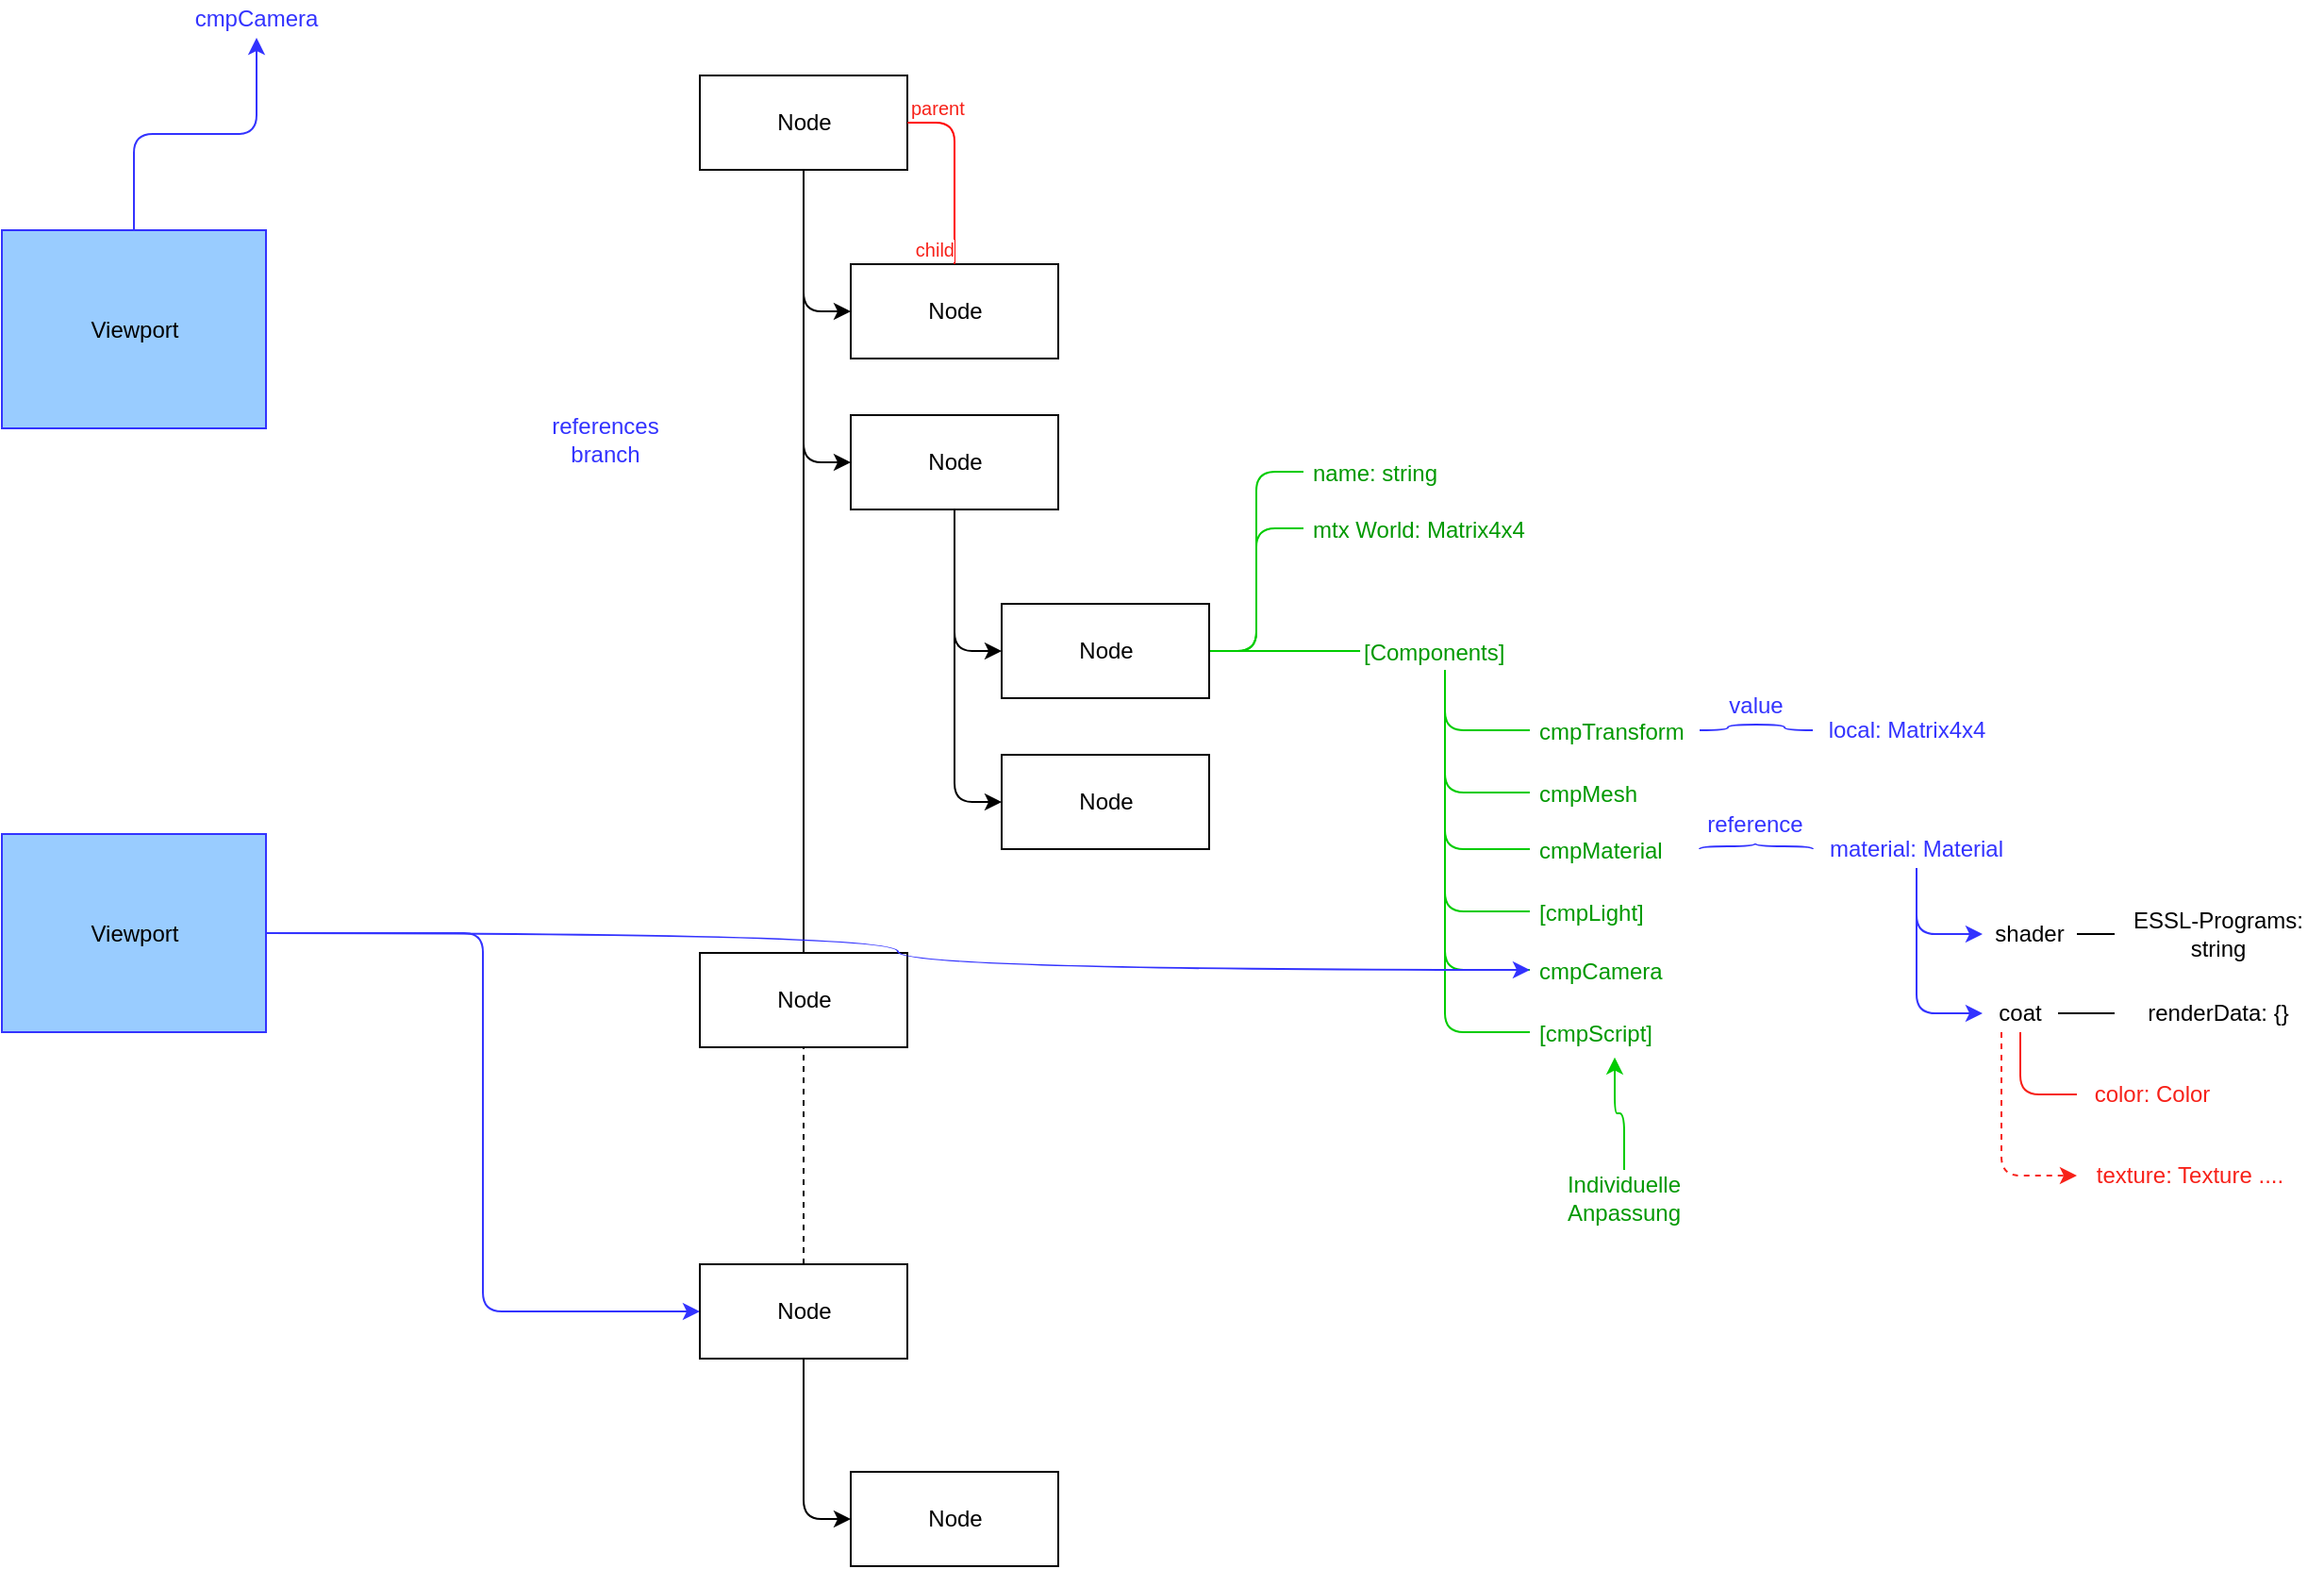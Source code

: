 <mxfile version="10.9.4" type="device"><diagram name="Page-1" id="c4acf3e9-155e-7222-9cf6-157b1a14988f"><mxGraphModel dx="1803" dy="1031" grid="1" gridSize="10" guides="1" tooltips="1" connect="1" arrows="1" fold="1" page="1" pageScale="1" pageWidth="1654" pageHeight="1169" background="#ffffff" math="0" shadow="0"><root><mxCell id="0"/><mxCell id="1" parent="0"/><mxCell id="3Yjip2YTxecypTKi5aht-1" style="rounded=1;orthogonalLoop=1;jettySize=auto;html=1;entryX=0;entryY=0.5;entryDx=0;entryDy=0;elbow=vertical;edgeStyle=orthogonalEdgeStyle;" edge="1" parent="1" source="kQUn7WHjOdwsSNoZR_dP-2" target="kQUn7WHjOdwsSNoZR_dP-3"><mxGeometry relative="1" as="geometry"/></mxCell><mxCell id="3Yjip2YTxecypTKi5aht-10" style="edgeStyle=orthogonalEdgeStyle;rounded=1;orthogonalLoop=1;jettySize=auto;html=1;entryX=0;entryY=0.5;entryDx=0;entryDy=0;strokeColor=#000000;" edge="1" parent="1" source="kQUn7WHjOdwsSNoZR_dP-2" target="kQUn7WHjOdwsSNoZR_dP-4"><mxGeometry relative="1" as="geometry"/></mxCell><mxCell id="kQUn7WHjOdwsSNoZR_dP-2" value="&lt;div&gt;Node&lt;/div&gt;" style="html=1;" parent="1" vertex="1"><mxGeometry x="570" y="330" width="110" height="50" as="geometry"/></mxCell><mxCell id="kQUn7WHjOdwsSNoZR_dP-3" value="&lt;div&gt;Node&lt;/div&gt;" style="html=1;" parent="1" vertex="1"><mxGeometry x="650" y="430" width="110" height="50" as="geometry"/></mxCell><mxCell id="3Yjip2YTxecypTKi5aht-6" style="edgeStyle=orthogonalEdgeStyle;rounded=1;orthogonalLoop=1;jettySize=auto;html=1;entryX=0;entryY=0.5;entryDx=0;entryDy=0;" edge="1" parent="1" source="kQUn7WHjOdwsSNoZR_dP-4" target="kQUn7WHjOdwsSNoZR_dP-5"><mxGeometry relative="1" as="geometry"/></mxCell><mxCell id="3Yjip2YTxecypTKi5aht-7" style="edgeStyle=orthogonalEdgeStyle;rounded=1;orthogonalLoop=1;jettySize=auto;html=1;entryX=0;entryY=0.5;entryDx=0;entryDy=0;" edge="1" parent="1" source="kQUn7WHjOdwsSNoZR_dP-4" target="kQUn7WHjOdwsSNoZR_dP-6"><mxGeometry relative="1" as="geometry"/></mxCell><mxCell id="kQUn7WHjOdwsSNoZR_dP-4" value="&lt;div&gt;Node&lt;/div&gt;" style="html=1;" parent="1" vertex="1"><mxGeometry x="650" y="510" width="110" height="50" as="geometry"/></mxCell><mxCell id="3Yjip2YTxecypTKi5aht-11" style="edgeStyle=orthogonalEdgeStyle;rounded=1;orthogonalLoop=1;jettySize=auto;html=1;entryX=0;entryY=0.5;entryDx=0;entryDy=0;strokeColor=#00CC00;endArrow=none;endFill=0;" edge="1" parent="1"><mxGeometry relative="1" as="geometry"><mxPoint x="840" y="635.023" as="sourcePoint"/><mxPoint x="920.023" y="635.023" as="targetPoint"/><Array as="points"><mxPoint x="880" y="635"/><mxPoint x="880" y="635"/></Array></mxGeometry></mxCell><mxCell id="3Yjip2YTxecypTKi5aht-28" style="rounded=1;orthogonalLoop=1;jettySize=auto;html=1;endArrow=none;endFill=0;strokeColor=#00CC00;entryX=0;entryY=0.5;entryDx=0;entryDy=0;edgeStyle=elbowEdgeStyle;" edge="1" parent="1" target="kQUn7WHjOdwsSNoZR_dP-31"><mxGeometry relative="1" as="geometry"><mxPoint x="840" y="635" as="sourcePoint"/><mxPoint x="890" y="570" as="targetPoint"/></mxGeometry></mxCell><mxCell id="3Yjip2YTxecypTKi5aht-29" style="rounded=1;orthogonalLoop=1;jettySize=auto;html=1;entryX=0;entryY=0.5;entryDx=0;entryDy=0;endArrow=none;endFill=0;strokeColor=#00CC00;exitX=1;exitY=0.5;exitDx=0;exitDy=0;edgeStyle=elbowEdgeStyle;" edge="1" parent="1" source="kQUn7WHjOdwsSNoZR_dP-5" target="kQUn7WHjOdwsSNoZR_dP-28"><mxGeometry relative="1" as="geometry"/></mxCell><mxCell id="kQUn7WHjOdwsSNoZR_dP-5" value="&lt;div&gt;Node&lt;/div&gt;" style="html=1;" parent="1" vertex="1"><mxGeometry x="730" y="610" width="110" height="50" as="geometry"/></mxCell><mxCell id="kQUn7WHjOdwsSNoZR_dP-6" value="&lt;div&gt;Node&lt;/div&gt;" style="html=1;" parent="1" vertex="1"><mxGeometry x="730" y="690" width="110" height="50" as="geometry"/></mxCell><mxCell id="kQUn7WHjOdwsSNoZR_dP-7" value="&lt;div&gt;Node&lt;/div&gt;" style="html=1;" parent="1" vertex="1"><mxGeometry x="570" y="795" width="110" height="50" as="geometry"/></mxCell><mxCell id="kQUn7WHjOdwsSNoZR_dP-10" value="" style="endArrow=none;html=1;" parent="1" source="kQUn7WHjOdwsSNoZR_dP-7" target="kQUn7WHjOdwsSNoZR_dP-2" edge="1"><mxGeometry width="50" height="50" relative="1" as="geometry"><mxPoint x="570" y="930" as="sourcePoint"/><mxPoint x="625" y="610" as="targetPoint"/></mxGeometry></mxCell><mxCell id="kQUn7WHjOdwsSNoZR_dP-19" value="" style="endArrow=none;html=1;entryX=0.5;entryY=0;entryDx=0;entryDy=0;exitX=1;exitY=0.5;exitDx=0;exitDy=0;fillColor=#e1d5e7;strokeColor=#FF0000;fontColor=#F72119;edgeStyle=orthogonalEdgeStyle;" parent="1" source="kQUn7WHjOdwsSNoZR_dP-2" target="kQUn7WHjOdwsSNoZR_dP-3" edge="1"><mxGeometry relative="1" as="geometry"><mxPoint x="690" y="350" as="sourcePoint"/><mxPoint x="820" y="430" as="targetPoint"/></mxGeometry></mxCell><mxCell id="kQUn7WHjOdwsSNoZR_dP-20" value="parent" style="resizable=0;html=1;align=left;verticalAlign=bottom;labelBackgroundColor=#ffffff;fontSize=10;fontColor=#F72119;" parent="kQUn7WHjOdwsSNoZR_dP-19" connectable="0" vertex="1"><mxGeometry x="-1" relative="1" as="geometry"/></mxCell><mxCell id="kQUn7WHjOdwsSNoZR_dP-21" value="child" style="resizable=0;html=1;align=right;verticalAlign=bottom;labelBackgroundColor=#ffffff;fontSize=10;fontColor=#F72119;" parent="kQUn7WHjOdwsSNoZR_dP-19" connectable="0" vertex="1"><mxGeometry x="1" relative="1" as="geometry"/></mxCell><mxCell id="kQUn7WHjOdwsSNoZR_dP-28" value="name: string" style="text;align=left;fontStyle=0;verticalAlign=middle;spacingLeft=3;spacingRight=3;strokeColor=none;rotatable=0;points=[[0,0.5],[1,0.5]];portConstraint=eastwest;fontSize=12;fontColor=#009900;" parent="1" vertex="1"><mxGeometry x="890" y="527" width="80" height="26" as="geometry"/></mxCell><mxCell id="kQUn7WHjOdwsSNoZR_dP-31" value="mtx World: Matrix4x4" style="text;align=left;fontStyle=0;verticalAlign=middle;spacingLeft=3;spacingRight=3;strokeColor=none;rotatable=0;points=[[0,0.5],[1,0.5]];portConstraint=eastwest;fontSize=12;fontColor=#009900;" parent="1" vertex="1"><mxGeometry x="890" y="557" width="130" height="26" as="geometry"/></mxCell><mxCell id="3Yjip2YTxecypTKi5aht-16" style="edgeStyle=orthogonalEdgeStyle;rounded=1;orthogonalLoop=1;jettySize=auto;html=1;entryX=0;entryY=0.5;entryDx=0;entryDy=0;strokeColor=#00CC00;endArrow=none;endFill=0;" edge="1" parent="1" source="kQUn7WHjOdwsSNoZR_dP-32" target="kQUn7WHjOdwsSNoZR_dP-34"><mxGeometry relative="1" as="geometry"/></mxCell><mxCell id="3Yjip2YTxecypTKi5aht-17" style="edgeStyle=orthogonalEdgeStyle;rounded=1;orthogonalLoop=1;jettySize=auto;html=1;entryX=0;entryY=0.5;entryDx=0;entryDy=0;strokeColor=#00CC00;endArrow=none;endFill=0;" edge="1" parent="1" source="kQUn7WHjOdwsSNoZR_dP-32" target="kQUn7WHjOdwsSNoZR_dP-35"><mxGeometry relative="1" as="geometry"/></mxCell><mxCell id="3Yjip2YTxecypTKi5aht-18" style="edgeStyle=orthogonalEdgeStyle;rounded=1;orthogonalLoop=1;jettySize=auto;html=1;entryX=0;entryY=0.5;entryDx=0;entryDy=0;strokeColor=#00CC00;endArrow=none;endFill=0;" edge="1" parent="1" source="kQUn7WHjOdwsSNoZR_dP-32" target="kQUn7WHjOdwsSNoZR_dP-36"><mxGeometry relative="1" as="geometry"/></mxCell><mxCell id="3Yjip2YTxecypTKi5aht-19" style="edgeStyle=orthogonalEdgeStyle;rounded=1;orthogonalLoop=1;jettySize=auto;html=1;entryX=0;entryY=0.5;entryDx=0;entryDy=0;strokeColor=#00CC00;endArrow=none;endFill=0;" edge="1" parent="1" source="kQUn7WHjOdwsSNoZR_dP-32" target="kQUn7WHjOdwsSNoZR_dP-37"><mxGeometry relative="1" as="geometry"/></mxCell><mxCell id="3Yjip2YTxecypTKi5aht-20" style="edgeStyle=orthogonalEdgeStyle;rounded=1;orthogonalLoop=1;jettySize=auto;html=1;entryX=0;entryY=0.5;entryDx=0;entryDy=0;strokeColor=#00CC00;endArrow=none;endFill=0;" edge="1" parent="1" source="kQUn7WHjOdwsSNoZR_dP-32" target="kQUn7WHjOdwsSNoZR_dP-38"><mxGeometry relative="1" as="geometry"/></mxCell><mxCell id="3Yjip2YTxecypTKi5aht-21" style="edgeStyle=orthogonalEdgeStyle;rounded=1;orthogonalLoop=1;jettySize=auto;html=1;entryX=1;entryY=0.5;entryDx=0;entryDy=0;strokeColor=#00CC00;endArrow=none;endFill=0;" edge="1" parent="1" source="kQUn7WHjOdwsSNoZR_dP-32" target="kQUn7WHjOdwsSNoZR_dP-47"><mxGeometry relative="1" as="geometry"/></mxCell><mxCell id="kQUn7WHjOdwsSNoZR_dP-32" value="[Components]" style="text;strokeColor=none;fillColor=none;align=left;verticalAlign=middle;rounded=0;fontColor=#009900;fontSize=12;labelPosition=center;verticalLabelPosition=middle;" parent="1" vertex="1"><mxGeometry x="920" y="625" width="90" height="20" as="geometry"/></mxCell><mxCell id="kQUn7WHjOdwsSNoZR_dP-34" value="cmpTransform" style="text;align=left;fontStyle=0;verticalAlign=middle;spacingLeft=3;spacingRight=3;strokeColor=none;rotatable=0;points=[[0,0.5],[1,0.5]];portConstraint=eastwest;fontSize=12;fontColor=#009900;html=0;" parent="1" vertex="1"><mxGeometry x="1010" y="664" width="90" height="26" as="geometry"/></mxCell><mxCell id="kQUn7WHjOdwsSNoZR_dP-35" value="cmpMesh" style="text;align=left;fontStyle=0;verticalAlign=middle;spacingLeft=3;spacingRight=3;strokeColor=none;rotatable=0;points=[[0,0.5],[1,0.5]];portConstraint=eastwest;fontSize=12;fontColor=#009900;html=0;" parent="1" vertex="1"><mxGeometry x="1010" y="697" width="90" height="26" as="geometry"/></mxCell><mxCell id="3Yjip2YTxecypTKi5aht-37" style="edgeStyle=elbowEdgeStyle;orthogonalLoop=1;jettySize=auto;elbow=vertical;html=1;entryX=0.5;entryY=1;entryDx=0;entryDy=0;endArrow=none;endFill=0;strokeColor=#3333FF;exitX=1;exitY=0.5;exitDx=0;exitDy=0;curved=1;" edge="1" parent="1" source="kQUn7WHjOdwsSNoZR_dP-36" target="uCfOkh46ZYPkWWGe6nd2-21"><mxGeometry relative="1" as="geometry"/></mxCell><mxCell id="kQUn7WHjOdwsSNoZR_dP-36" value="cmpMaterial" style="text;align=left;fontStyle=0;verticalAlign=middle;spacingLeft=3;spacingRight=3;strokeColor=none;rotatable=0;points=[[0,0.5],[1,0.5]];portConstraint=eastwest;fontSize=12;fontColor=#009900;html=0;" parent="1" vertex="1"><mxGeometry x="1010" y="727" width="90" height="26" as="geometry"/></mxCell><mxCell id="kQUn7WHjOdwsSNoZR_dP-37" value="[cmpLight]" style="text;align=left;fontStyle=0;verticalAlign=middle;spacingLeft=3;spacingRight=3;strokeColor=none;rotatable=0;points=[[0,0.5],[1,0.5]];portConstraint=eastwest;fontSize=12;fontColor=#009900;html=0;" parent="1" vertex="1"><mxGeometry x="1010" y="760" width="90" height="26" as="geometry"/></mxCell><mxCell id="kQUn7WHjOdwsSNoZR_dP-38" value="cmpCamera" style="text;align=left;fontStyle=0;verticalAlign=middle;spacingLeft=3;spacingRight=3;strokeColor=none;rotatable=0;points=[[0,0.5],[1,0.5]];portConstraint=eastwest;fontSize=12;fontColor=#009900;html=0;" parent="1" vertex="1"><mxGeometry x="1010" y="789" width="90" height="30" as="geometry"/></mxCell><mxCell id="kQUn7WHjOdwsSNoZR_dP-47" value="[cmpScript]" style="text;align=left;fontStyle=0;verticalAlign=middle;spacingLeft=3;spacingRight=3;strokeColor=none;rotatable=0;points=[[0,0.5],[1,0.5]];portConstraint=eastwest;fontSize=12;fontColor=#009900;html=0;direction=west;" parent="1" vertex="1"><mxGeometry x="1010" y="824" width="90" height="26" as="geometry"/></mxCell><mxCell id="3Yjip2YTxecypTKi5aht-38" style="edgeStyle=elbowEdgeStyle;orthogonalLoop=1;jettySize=auto;elbow=vertical;html=1;entryX=0.5;entryY=-0.013;entryDx=0;entryDy=0;entryPerimeter=0;endArrow=classic;endFill=1;strokeColor=#00CC00;rounded=1;" edge="1" parent="1" source="kQUn7WHjOdwsSNoZR_dP-52" target="kQUn7WHjOdwsSNoZR_dP-47"><mxGeometry relative="1" as="geometry"/></mxCell><mxCell id="kQUn7WHjOdwsSNoZR_dP-52" value="&lt;div&gt;Individuelle&lt;/div&gt;&lt;div&gt;Anpassung&lt;br&gt;&lt;/div&gt;" style="text;html=1;strokeColor=none;fillColor=none;align=center;verticalAlign=middle;whiteSpace=wrap;rounded=0;fontSize=12;fontColor=#009900;" parent="1" vertex="1"><mxGeometry x="1020" y="910" width="80" height="30" as="geometry"/></mxCell><mxCell id="3Yjip2YTxecypTKi5aht-8" style="edgeStyle=orthogonalEdgeStyle;rounded=1;orthogonalLoop=1;jettySize=auto;html=1;entryX=0;entryY=0.5;entryDx=0;entryDy=0;strokeColor=#3333FF;" edge="1" parent="1" source="uCfOkh46ZYPkWWGe6nd2-2" target="uCfOkh46ZYPkWWGe6nd2-5"><mxGeometry relative="1" as="geometry"/></mxCell><mxCell id="3Yjip2YTxecypTKi5aht-9" style="edgeStyle=orthogonalEdgeStyle;rounded=0;orthogonalLoop=1;jettySize=auto;html=1;entryX=0;entryY=0.5;entryDx=0;entryDy=0;strokeColor=#3333FF;curved=1;" edge="1" parent="1" source="uCfOkh46ZYPkWWGe6nd2-2" target="kQUn7WHjOdwsSNoZR_dP-38"><mxGeometry relative="1" as="geometry"/></mxCell><mxCell id="uCfOkh46ZYPkWWGe6nd2-2" value="Viewport" style="html=1;fillColor=#99CCFF;strokeColor=#3333FF;gradientColor=none;" parent="1" vertex="1"><mxGeometry x="200" y="732" width="140" height="105" as="geometry"/></mxCell><mxCell id="3Yjip2YTxecypTKi5aht-39" style="edgeStyle=elbowEdgeStyle;rounded=1;orthogonalLoop=1;jettySize=auto;elbow=vertical;html=1;entryX=0.5;entryY=1;entryDx=0;entryDy=0;endArrow=classic;endFill=1;strokeColor=#3333FF;" edge="1" parent="1" source="uCfOkh46ZYPkWWGe6nd2-3" target="uCfOkh46ZYPkWWGe6nd2-16"><mxGeometry relative="1" as="geometry"/></mxCell><mxCell id="uCfOkh46ZYPkWWGe6nd2-3" value="Viewport" style="html=1;fillColor=#99CCFF;strokeColor=#3333FF;gradientColor=none;" parent="1" vertex="1"><mxGeometry x="200" y="412" width="140" height="105" as="geometry"/></mxCell><mxCell id="3Yjip2YTxecypTKi5aht-3" style="edgeStyle=orthogonalEdgeStyle;rounded=1;orthogonalLoop=1;jettySize=auto;html=1;entryX=0;entryY=0.5;entryDx=0;entryDy=0;" edge="1" parent="1" source="uCfOkh46ZYPkWWGe6nd2-5" target="uCfOkh46ZYPkWWGe6nd2-7"><mxGeometry relative="1" as="geometry"/></mxCell><mxCell id="3Yjip2YTxecypTKi5aht-45" style="edgeStyle=none;rounded=0;comic=0;jumpStyle=none;orthogonalLoop=1;jettySize=auto;html=1;entryX=0.5;entryY=1;entryDx=0;entryDy=0;dashed=1;endArrow=none;endFill=0;strokeColor=#000000;" edge="1" parent="1" source="uCfOkh46ZYPkWWGe6nd2-5" target="kQUn7WHjOdwsSNoZR_dP-7"><mxGeometry relative="1" as="geometry"/></mxCell><mxCell id="uCfOkh46ZYPkWWGe6nd2-5" value="&lt;div&gt;Node&lt;/div&gt;" style="html=1;" parent="1" vertex="1"><mxGeometry x="570" y="960" width="110" height="50" as="geometry"/></mxCell><mxCell id="uCfOkh46ZYPkWWGe6nd2-7" value="&lt;div&gt;Node&lt;/div&gt;" style="html=1;" parent="1" vertex="1"><mxGeometry x="650" y="1070" width="110" height="50" as="geometry"/></mxCell><mxCell id="uCfOkh46ZYPkWWGe6nd2-14" value="&lt;div&gt;&lt;font color=&quot;#3333FF&quot;&gt;references &lt;br&gt;&lt;/font&gt;&lt;/div&gt;&lt;div&gt;&lt;font color=&quot;#3333FF&quot;&gt;branch&lt;/font&gt;&lt;/div&gt;" style="text;html=1;strokeColor=none;fillColor=none;align=center;verticalAlign=middle;whiteSpace=wrap;rounded=0;" parent="1" vertex="1"><mxGeometry x="450" y="510" width="140" height="25" as="geometry"/></mxCell><mxCell id="uCfOkh46ZYPkWWGe6nd2-16" value="&lt;font color=&quot;#3333FF&quot;&gt;cmpCamera&lt;/font&gt;" style="text;html=1;strokeColor=none;fillColor=none;align=center;verticalAlign=middle;whiteSpace=wrap;rounded=0;" parent="1" vertex="1"><mxGeometry x="290" y="290" width="90" height="20" as="geometry"/></mxCell><mxCell id="3Yjip2YTxecypTKi5aht-32" style="orthogonalLoop=1;jettySize=auto;html=1;entryX=0;entryY=0.5;entryDx=0;entryDy=0;endArrow=none;endFill=0;strokeColor=#3333FF;exitX=0.5;exitY=1;exitDx=0;exitDy=0;edgeStyle=elbowEdgeStyle;curved=1;" edge="1" parent="1" source="uCfOkh46ZYPkWWGe6nd2-18" target="uCfOkh46ZYPkWWGe6nd2-19"><mxGeometry relative="1" as="geometry"/></mxCell><mxCell id="3Yjip2YTxecypTKi5aht-33" style="edgeStyle=elbowEdgeStyle;orthogonalLoop=1;jettySize=auto;html=1;entryX=1;entryY=0.5;entryDx=0;entryDy=0;endArrow=none;endFill=0;strokeColor=#3333FF;exitX=0.5;exitY=1;exitDx=0;exitDy=0;curved=1;" edge="1" parent="1" source="uCfOkh46ZYPkWWGe6nd2-18" target="kQUn7WHjOdwsSNoZR_dP-34"><mxGeometry relative="1" as="geometry"/></mxCell><mxCell id="uCfOkh46ZYPkWWGe6nd2-18" value="&lt;font color=&quot;#3333FF&quot;&gt;value&lt;/font&gt;" style="text;html=1;strokeColor=none;fillColor=none;align=center;verticalAlign=middle;whiteSpace=wrap;rounded=0;" parent="1" vertex="1"><mxGeometry x="1110" y="654" width="40" height="20" as="geometry"/></mxCell><mxCell id="uCfOkh46ZYPkWWGe6nd2-19" value="&lt;font color=&quot;#3333FF&quot;&gt;local: Matrix4x4&lt;/font&gt;" style="text;html=1;strokeColor=none;fillColor=none;align=center;verticalAlign=middle;whiteSpace=wrap;rounded=0;" parent="1" vertex="1"><mxGeometry x="1160" y="667" width="100" height="20" as="geometry"/></mxCell><mxCell id="uCfOkh46ZYPkWWGe6nd2-21" value="&lt;font color=&quot;#3333FF&quot;&gt;reference&lt;/font&gt;" style="text;html=1;strokeColor=none;fillColor=none;align=center;verticalAlign=middle;whiteSpace=wrap;rounded=0;" parent="1" vertex="1"><mxGeometry x="1090" y="717" width="79" height="20" as="geometry"/></mxCell><mxCell id="uCfOkh46ZYPkWWGe6nd2-26" style="edgeStyle=orthogonalEdgeStyle;rounded=1;orthogonalLoop=1;jettySize=auto;html=1;entryX=0;entryY=0.5;entryDx=0;entryDy=0;startArrow=none;startFill=0;endArrow=classic;endFill=1;strokeColor=#3333FF;" parent="1" source="uCfOkh46ZYPkWWGe6nd2-22" target="uCfOkh46ZYPkWWGe6nd2-24" edge="1"><mxGeometry relative="1" as="geometry"/></mxCell><mxCell id="uCfOkh46ZYPkWWGe6nd2-27" style="edgeStyle=orthogonalEdgeStyle;rounded=1;orthogonalLoop=1;jettySize=auto;html=1;entryX=0;entryY=0.5;entryDx=0;entryDy=0;startArrow=none;startFill=0;endArrow=classic;endFill=1;strokeColor=#3333FF;" parent="1" source="uCfOkh46ZYPkWWGe6nd2-22" target="uCfOkh46ZYPkWWGe6nd2-25" edge="1"><mxGeometry relative="1" as="geometry"/></mxCell><mxCell id="3Yjip2YTxecypTKi5aht-36" style="edgeStyle=elbowEdgeStyle;orthogonalLoop=1;jettySize=auto;html=1;entryX=0.5;entryY=1;entryDx=0;entryDy=0;endArrow=none;endFill=0;strokeColor=#3333FF;elbow=vertical;exitX=0;exitY=0.5;exitDx=0;exitDy=0;curved=1;" edge="1" parent="1" source="uCfOkh46ZYPkWWGe6nd2-22" target="uCfOkh46ZYPkWWGe6nd2-21"><mxGeometry relative="1" as="geometry"/></mxCell><mxCell id="uCfOkh46ZYPkWWGe6nd2-22" value="&lt;font color=&quot;#3333FF&quot;&gt;material: Material&lt;/font&gt;" style="text;html=1;strokeColor=none;fillColor=none;align=center;verticalAlign=middle;whiteSpace=wrap;rounded=0;" parent="1" vertex="1"><mxGeometry x="1160" y="730" width="110" height="20" as="geometry"/></mxCell><mxCell id="uCfOkh46ZYPkWWGe6nd2-28" style="edgeStyle=orthogonalEdgeStyle;rounded=1;orthogonalLoop=1;jettySize=auto;html=1;startArrow=none;startFill=0;endArrow=none;endFill=0;strokeColor=#000000;" parent="1" source="uCfOkh46ZYPkWWGe6nd2-24" edge="1"><mxGeometry relative="1" as="geometry"><mxPoint x="1320" y="785" as="targetPoint"/></mxGeometry></mxCell><mxCell id="uCfOkh46ZYPkWWGe6nd2-24" value="shader" style="text;html=1;strokeColor=none;fillColor=none;align=center;verticalAlign=middle;whiteSpace=wrap;rounded=0;" parent="1" vertex="1"><mxGeometry x="1250" y="775" width="50" height="20" as="geometry"/></mxCell><mxCell id="uCfOkh46ZYPkWWGe6nd2-30" style="edgeStyle=orthogonalEdgeStyle;rounded=1;orthogonalLoop=1;jettySize=auto;html=1;startArrow=none;startFill=0;endArrow=none;endFill=0;strokeColor=#000000;" parent="1" source="uCfOkh46ZYPkWWGe6nd2-25" edge="1"><mxGeometry relative="1" as="geometry"><mxPoint x="1320" y="827" as="targetPoint"/></mxGeometry></mxCell><mxCell id="uCfOkh46ZYPkWWGe6nd2-35" style="edgeStyle=orthogonalEdgeStyle;rounded=1;orthogonalLoop=1;jettySize=auto;html=1;exitX=0.5;exitY=1;exitDx=0;exitDy=0;entryX=0;entryY=0.5;entryDx=0;entryDy=0;startArrow=none;startFill=0;endArrow=none;endFill=0;strokeColor=#F72119;fontColor=#F72119;" parent="1" source="uCfOkh46ZYPkWWGe6nd2-25" target="uCfOkh46ZYPkWWGe6nd2-33" edge="1"><mxGeometry relative="1" as="geometry"/></mxCell><mxCell id="uCfOkh46ZYPkWWGe6nd2-36" style="edgeStyle=orthogonalEdgeStyle;rounded=1;orthogonalLoop=1;jettySize=auto;html=1;entryX=0;entryY=0.5;entryDx=0;entryDy=0;startArrow=none;startFill=0;endArrow=classic;endFill=1;strokeColor=#F72119;fontColor=#F72119;dashed=1;" parent="1" source="uCfOkh46ZYPkWWGe6nd2-25" target="uCfOkh46ZYPkWWGe6nd2-34" edge="1"><mxGeometry relative="1" as="geometry"><Array as="points"><mxPoint x="1260" y="913"/></Array></mxGeometry></mxCell><mxCell id="uCfOkh46ZYPkWWGe6nd2-25" value="coat" style="text;html=1;strokeColor=none;fillColor=none;align=center;verticalAlign=middle;whiteSpace=wrap;rounded=0;" parent="1" vertex="1"><mxGeometry x="1250" y="817" width="40" height="20" as="geometry"/></mxCell><mxCell id="uCfOkh46ZYPkWWGe6nd2-29" value="ESSL-Programs: string" style="text;html=1;strokeColor=none;fillColor=none;align=center;verticalAlign=middle;whiteSpace=wrap;rounded=0;" parent="1" vertex="1"><mxGeometry x="1320" y="775" width="110" height="20" as="geometry"/></mxCell><mxCell id="uCfOkh46ZYPkWWGe6nd2-31" value="renderData: {}" style="text;html=1;strokeColor=none;fillColor=none;align=center;verticalAlign=middle;whiteSpace=wrap;rounded=0;" parent="1" vertex="1"><mxGeometry x="1325" y="817" width="100" height="20" as="geometry"/></mxCell><mxCell id="uCfOkh46ZYPkWWGe6nd2-33" value="&lt;font color=&quot;#F72119&quot;&gt;color: Color&lt;/font&gt;" style="text;html=1;strokeColor=none;fillColor=none;align=center;verticalAlign=middle;whiteSpace=wrap;rounded=0;" parent="1" vertex="1"><mxGeometry x="1300" y="860" width="80" height="20" as="geometry"/></mxCell><mxCell id="uCfOkh46ZYPkWWGe6nd2-34" value="&lt;font color=&quot;#F72119&quot;&gt;texture: Texture ....&lt;/font&gt;" style="text;html=1;strokeColor=none;fillColor=none;align=center;verticalAlign=middle;whiteSpace=wrap;rounded=0;" parent="1" vertex="1"><mxGeometry x="1300" y="903" width="120" height="20" as="geometry"/></mxCell></root></mxGraphModel></diagram></mxfile>